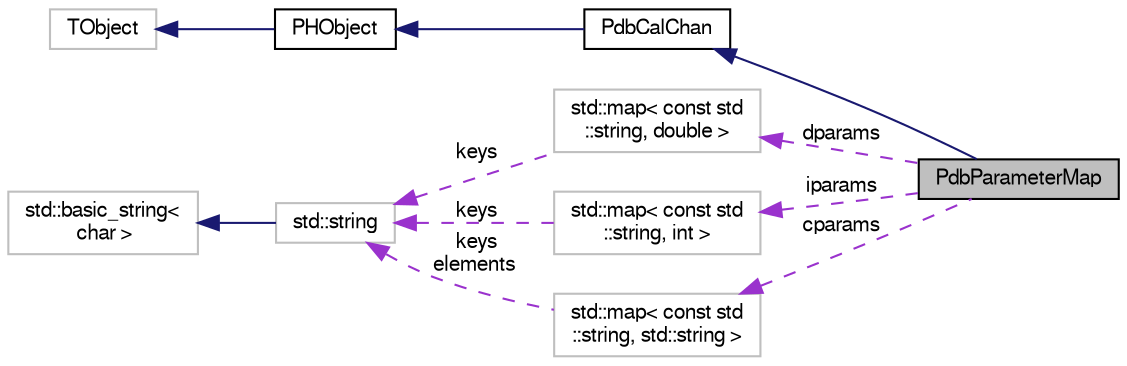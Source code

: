 digraph "PdbParameterMap"
{
  bgcolor="transparent";
  edge [fontname="FreeSans",fontsize="10",labelfontname="FreeSans",labelfontsize="10"];
  node [fontname="FreeSans",fontsize="10",shape=record];
  rankdir="LR";
  Node1 [label="PdbParameterMap",height=0.2,width=0.4,color="black", fillcolor="grey75", style="filled" fontcolor="black"];
  Node2 -> Node1 [dir="back",color="midnightblue",fontsize="10",style="solid",fontname="FreeSans"];
  Node2 [label="PdbCalChan",height=0.2,width=0.4,color="black",URL="$d6/d4b/classPdbCalChan.html"];
  Node3 -> Node2 [dir="back",color="midnightblue",fontsize="10",style="solid",fontname="FreeSans"];
  Node3 [label="PHObject",height=0.2,width=0.4,color="black",URL="$d9/d24/classPHObject.html"];
  Node4 -> Node3 [dir="back",color="midnightblue",fontsize="10",style="solid",fontname="FreeSans"];
  Node4 [label="TObject",height=0.2,width=0.4,color="grey75"];
  Node5 -> Node1 [dir="back",color="darkorchid3",fontsize="10",style="dashed",label=" dparams" ,fontname="FreeSans"];
  Node5 [label="std::map\< const std\l::string, double \>",height=0.2,width=0.4,color="grey75"];
  Node6 -> Node5 [dir="back",color="darkorchid3",fontsize="10",style="dashed",label=" keys" ,fontname="FreeSans"];
  Node6 [label="std::string",height=0.2,width=0.4,color="grey75",tooltip="STL class. "];
  Node7 -> Node6 [dir="back",color="midnightblue",fontsize="10",style="solid",fontname="FreeSans"];
  Node7 [label="std::basic_string\<\l char \>",height=0.2,width=0.4,color="grey75",tooltip="STL class. "];
  Node8 -> Node1 [dir="back",color="darkorchid3",fontsize="10",style="dashed",label=" iparams" ,fontname="FreeSans"];
  Node8 [label="std::map\< const std\l::string, int \>",height=0.2,width=0.4,color="grey75"];
  Node6 -> Node8 [dir="back",color="darkorchid3",fontsize="10",style="dashed",label=" keys" ,fontname="FreeSans"];
  Node9 -> Node1 [dir="back",color="darkorchid3",fontsize="10",style="dashed",label=" cparams" ,fontname="FreeSans"];
  Node9 [label="std::map\< const std\l::string, std::string \>",height=0.2,width=0.4,color="grey75"];
  Node6 -> Node9 [dir="back",color="darkorchid3",fontsize="10",style="dashed",label=" keys\nelements" ,fontname="FreeSans"];
}
